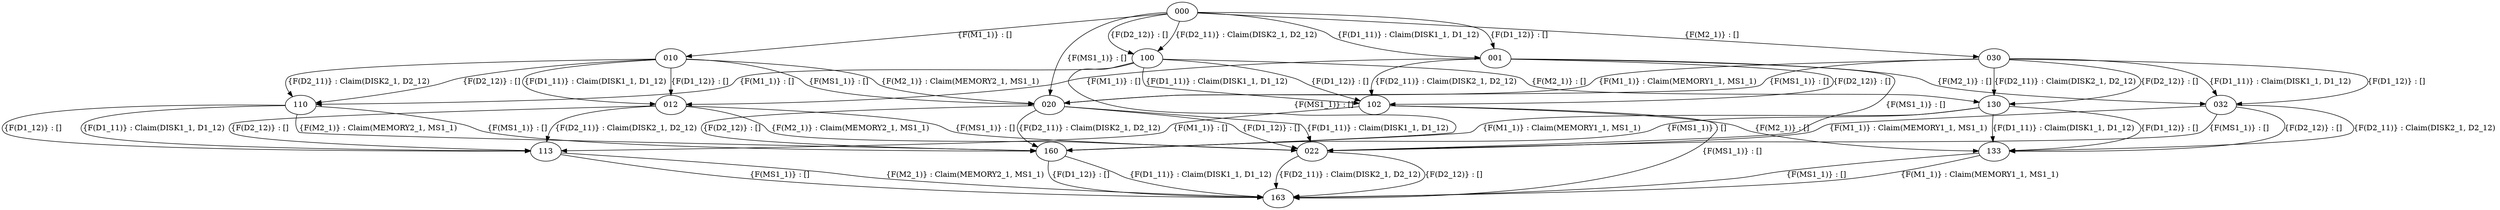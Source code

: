 digraph ra {
000 [label=000]
100 [label=100]
010 [label=010]
020 [label=020]
030 [label=030]
001 [label=001]
102 [label=102]
012 [label=012]
022 [label=022]
032 [label=032]
133 [label=133]
163 [label=163]
113 [label=113]
130 [label=130]
160 [label=160]
110 [label=110]
000 -> 100 [label="{F(D2_11)} : Claim(DISK2_1, D2_12) "]
000 -> 100 [label="{F(D2_12)} : []"]
000 -> 010 [label="{F(M1_1)} : []"]
000 -> 020 [label="{F(MS1_1)} : []"]
000 -> 030 [label="{F(M2_1)} : []"]
000 -> 001 [label="{F(D1_12)} : []"]
000 -> 001 [label="{F(D1_11)} : Claim(DISK1_1, D1_12) "]
133 -> 163 [label="{F(M1_1)} : Claim(MEMORY1_1, MS1_1) "]
133 -> 163 [label="{F(MS1_1)} : []"]
113 -> 163 [label="{F(MS1_1)} : []"]
113 -> 163 [label="{F(M2_1)} : Claim(MEMORY2_1, MS1_1) "]
032 -> 133 [label="{F(D2_11)} : Claim(DISK2_1, D2_12) "]
032 -> 133 [label="{F(D2_12)} : []"]
032 -> 022 [label="{F(M1_1)} : Claim(MEMORY1_1, MS1_1) "]
032 -> 022 [label="{F(MS1_1)} : []"]
022 -> 163 [label="{F(D2_11)} : Claim(DISK2_1, D2_12) "]
022 -> 163 [label="{F(D2_12)} : []"]
012 -> 113 [label="{F(D2_11)} : Claim(DISK2_1, D2_12) "]
012 -> 113 [label="{F(D2_12)} : []"]
012 -> 022 [label="{F(MS1_1)} : []"]
012 -> 022 [label="{F(M2_1)} : Claim(MEMORY2_1, MS1_1) "]
102 -> 113 [label="{F(M1_1)} : []"]
102 -> 163 [label="{F(MS1_1)} : []"]
102 -> 133 [label="{F(M2_1)} : []"]
001 -> 102 [label="{F(D2_11)} : Claim(DISK2_1, D2_12) "]
001 -> 102 [label="{F(D2_12)} : []"]
001 -> 012 [label="{F(M1_1)} : []"]
001 -> 022 [label="{F(MS1_1)} : []"]
001 -> 032 [label="{F(M2_1)} : []"]
030 -> 130 [label="{F(D2_11)} : Claim(DISK2_1, D2_12) "]
030 -> 130 [label="{F(D2_12)} : []"]
030 -> 020 [label="{F(M1_1)} : Claim(MEMORY1_1, MS1_1) "]
030 -> 020 [label="{F(MS1_1)} : []"]
030 -> 032 [label="{F(D1_12)} : []"]
030 -> 032 [label="{F(D1_11)} : Claim(DISK1_1, D1_12) "]
160 -> 163 [label="{F(D1_12)} : []"]
160 -> 163 [label="{F(D1_11)} : Claim(DISK1_1, D1_12) "]
130 -> 160 [label="{F(M1_1)} : Claim(MEMORY1_1, MS1_1) "]
130 -> 160 [label="{F(MS1_1)} : []"]
130 -> 133 [label="{F(D1_12)} : []"]
130 -> 133 [label="{F(D1_11)} : Claim(DISK1_1, D1_12) "]
020 -> 160 [label="{F(D2_11)} : Claim(DISK2_1, D2_12) "]
020 -> 160 [label="{F(D2_12)} : []"]
020 -> 022 [label="{F(D1_12)} : []"]
020 -> 022 [label="{F(D1_11)} : Claim(DISK1_1, D1_12) "]
010 -> 110 [label="{F(D2_11)} : Claim(DISK2_1, D2_12) "]
010 -> 110 [label="{F(D2_12)} : []"]
010 -> 020 [label="{F(MS1_1)} : []"]
010 -> 020 [label="{F(M2_1)} : Claim(MEMORY2_1, MS1_1) "]
010 -> 012 [label="{F(D1_12)} : []"]
010 -> 012 [label="{F(D1_11)} : Claim(DISK1_1, D1_12) "]
110 -> 160 [label="{F(MS1_1)} : []"]
110 -> 160 [label="{F(M2_1)} : Claim(MEMORY2_1, MS1_1) "]
110 -> 113 [label="{F(D1_12)} : []"]
110 -> 113 [label="{F(D1_11)} : Claim(DISK1_1, D1_12) "]
100 -> 110 [label="{F(M1_1)} : []"]
100 -> 160 [label="{F(MS1_1)} : []"]
100 -> 130 [label="{F(M2_1)} : []"]
100 -> 102 [label="{F(D1_12)} : []"]
100 -> 102 [label="{F(D1_11)} : Claim(DISK1_1, D1_12) "]
}
